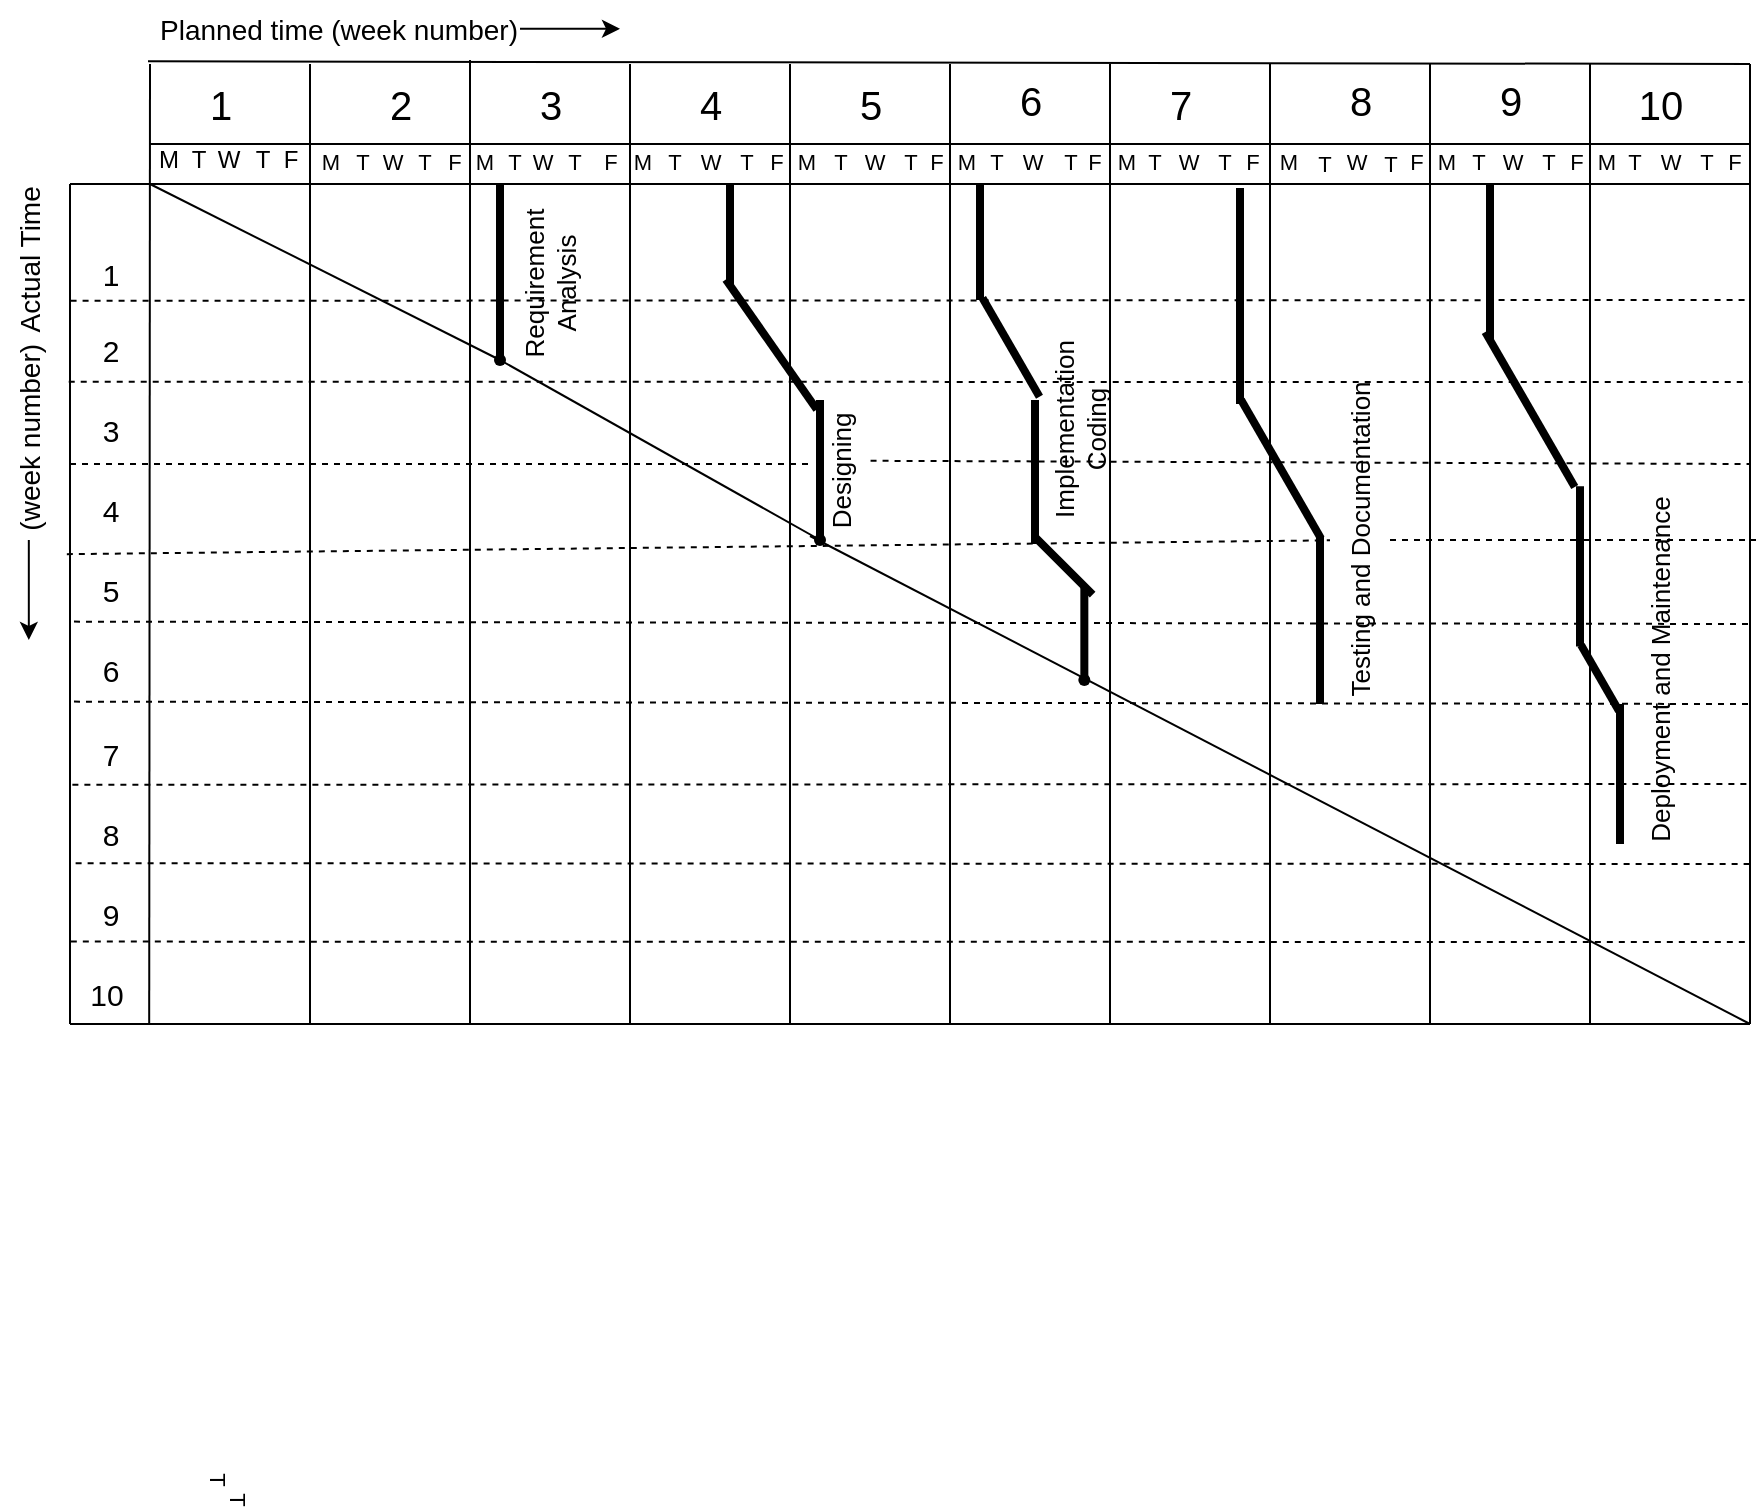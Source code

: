 <mxfile version="22.0.4" type="device">
  <diagram name="Page-1" id="EUY-lggJAvRB08sBd_qi">
    <mxGraphModel dx="1047" dy="540" grid="1" gridSize="10" guides="1" tooltips="1" connect="1" arrows="1" fold="1" page="1" pageScale="1" pageWidth="850" pageHeight="1100" math="0" shadow="0">
      <root>
        <mxCell id="0" />
        <mxCell id="1" parent="0" />
        <mxCell id="CiyafRM-gf9ek4KLn9La-1" value="" style="endArrow=none;html=1;rounded=0;exitX=0.025;exitY=1.022;exitDx=0;exitDy=0;exitPerimeter=0;" parent="1" edge="1" source="CiyafRM-gf9ek4KLn9La-143">
          <mxGeometry width="50" height="50" relative="1" as="geometry">
            <mxPoint x="160" y="80" as="sourcePoint" />
            <mxPoint x="1040" y="80" as="targetPoint" />
          </mxGeometry>
        </mxCell>
        <mxCell id="CiyafRM-gf9ek4KLn9La-2" value="" style="endArrow=none;html=1;rounded=0;exitX=1.04;exitY=0.987;exitDx=0;exitDy=0;exitPerimeter=0;" parent="1" edge="1" source="bnBJ0OR8efubqq6eYce0-23">
          <mxGeometry width="50" height="50" relative="1" as="geometry">
            <mxPoint x="240" y="520" as="sourcePoint" />
            <mxPoint x="240" y="80" as="targetPoint" />
          </mxGeometry>
        </mxCell>
        <mxCell id="CiyafRM-gf9ek4KLn9La-15" value="" style="endArrow=none;html=1;rounded=0;" parent="1" edge="1">
          <mxGeometry width="50" height="50" relative="1" as="geometry">
            <mxPoint x="320" y="560" as="sourcePoint" />
            <mxPoint x="320" y="80" as="targetPoint" />
          </mxGeometry>
        </mxCell>
        <mxCell id="CiyafRM-gf9ek4KLn9La-87" value="M" style="edgeLabel;html=1;align=center;verticalAlign=middle;resizable=0;points=[];" parent="CiyafRM-gf9ek4KLn9La-15" vertex="1" connectable="0">
          <mxGeometry x="0.77" y="-11" relative="1" as="geometry">
            <mxPoint x="-1" y="-6" as="offset" />
          </mxGeometry>
        </mxCell>
        <mxCell id="CiyafRM-gf9ek4KLn9La-18" value="" style="endArrow=none;html=1;rounded=0;" parent="1" edge="1">
          <mxGeometry width="50" height="50" relative="1" as="geometry">
            <mxPoint x="400" y="560" as="sourcePoint" />
            <mxPoint x="400" y="78" as="targetPoint" />
          </mxGeometry>
        </mxCell>
        <mxCell id="CiyafRM-gf9ek4KLn9La-19" value="" style="endArrow=none;html=1;rounded=0;" parent="1" edge="1">
          <mxGeometry width="50" height="50" relative="1" as="geometry">
            <mxPoint x="480" y="560" as="sourcePoint" />
            <mxPoint x="480" y="80" as="targetPoint" />
          </mxGeometry>
        </mxCell>
        <mxCell id="CiyafRM-gf9ek4KLn9La-20" value="" style="endArrow=none;html=1;rounded=0;" parent="1" edge="1">
          <mxGeometry width="50" height="50" relative="1" as="geometry">
            <mxPoint x="560" y="560" as="sourcePoint" />
            <mxPoint x="560" y="80" as="targetPoint" />
          </mxGeometry>
        </mxCell>
        <mxCell id="CiyafRM-gf9ek4KLn9La-21" value="" style="endArrow=none;html=1;rounded=0;" parent="1" edge="1">
          <mxGeometry width="50" height="50" relative="1" as="geometry">
            <mxPoint x="640" y="560" as="sourcePoint" />
            <mxPoint x="640" y="80" as="targetPoint" />
          </mxGeometry>
        </mxCell>
        <mxCell id="CiyafRM-gf9ek4KLn9La-23" value="" style="endArrow=none;html=1;rounded=0;" parent="1" edge="1">
          <mxGeometry width="50" height="50" relative="1" as="geometry">
            <mxPoint x="800" y="560" as="sourcePoint" />
            <mxPoint x="800" y="80" as="targetPoint" />
          </mxGeometry>
        </mxCell>
        <mxCell id="CiyafRM-gf9ek4KLn9La-24" value="" style="endArrow=none;html=1;rounded=0;" parent="1" edge="1">
          <mxGeometry width="50" height="50" relative="1" as="geometry">
            <mxPoint x="880" y="560" as="sourcePoint" />
            <mxPoint x="880" y="80" as="targetPoint" />
          </mxGeometry>
        </mxCell>
        <mxCell id="CiyafRM-gf9ek4KLn9La-25" value="&lt;font style=&quot;font-size: 20px;&quot;&gt;1&lt;/font&gt;" style="text;html=1;align=center;verticalAlign=middle;resizable=0;points=[];autosize=1;strokeColor=none;fillColor=none;" parent="1" vertex="1">
          <mxGeometry x="260" y="80" width="30" height="40" as="geometry" />
        </mxCell>
        <mxCell id="CiyafRM-gf9ek4KLn9La-26" value="&lt;font style=&quot;font-size: 20px;&quot;&gt;2&lt;/font&gt;" style="text;html=1;align=center;verticalAlign=middle;resizable=0;points=[];autosize=1;strokeColor=none;fillColor=none;" parent="1" vertex="1">
          <mxGeometry x="350" y="80" width="30" height="40" as="geometry" />
        </mxCell>
        <mxCell id="CiyafRM-gf9ek4KLn9La-27" value="&lt;font style=&quot;font-size: 20px;&quot;&gt;3&lt;/font&gt;" style="text;html=1;align=center;verticalAlign=middle;resizable=0;points=[];autosize=1;strokeColor=none;fillColor=none;" parent="1" vertex="1">
          <mxGeometry x="425" y="80" width="30" height="40" as="geometry" />
        </mxCell>
        <mxCell id="CiyafRM-gf9ek4KLn9La-28" value="&lt;font style=&quot;font-size: 20px;&quot;&gt;4&lt;/font&gt;" style="text;html=1;align=center;verticalAlign=middle;resizable=0;points=[];autosize=1;strokeColor=none;fillColor=none;" parent="1" vertex="1">
          <mxGeometry x="505" y="80" width="30" height="40" as="geometry" />
        </mxCell>
        <mxCell id="CiyafRM-gf9ek4KLn9La-31" value="&lt;font style=&quot;font-size: 20px;&quot;&gt;5&lt;/font&gt;" style="text;html=1;align=center;verticalAlign=middle;resizable=0;points=[];autosize=1;strokeColor=none;fillColor=none;" parent="1" vertex="1">
          <mxGeometry x="585" y="80" width="30" height="40" as="geometry" />
        </mxCell>
        <mxCell id="CiyafRM-gf9ek4KLn9La-32" value="&lt;font style=&quot;font-size: 20px;&quot;&gt;6&lt;/font&gt;" style="text;html=1;align=center;verticalAlign=middle;resizable=0;points=[];autosize=1;strokeColor=none;fillColor=none;" parent="1" vertex="1">
          <mxGeometry x="665" y="78" width="30" height="40" as="geometry" />
        </mxCell>
        <mxCell id="CiyafRM-gf9ek4KLn9La-34" value="&lt;font style=&quot;font-size: 20px;&quot;&gt;7&lt;/font&gt;" style="text;html=1;align=center;verticalAlign=middle;resizable=0;points=[];autosize=1;strokeColor=none;fillColor=none;" parent="1" vertex="1">
          <mxGeometry x="740" y="80" width="30" height="40" as="geometry" />
        </mxCell>
        <mxCell id="CiyafRM-gf9ek4KLn9La-35" value="&lt;font style=&quot;font-size: 20px;&quot;&gt;8&lt;/font&gt;" style="text;html=1;align=center;verticalAlign=middle;resizable=0;points=[];autosize=1;strokeColor=none;fillColor=none;" parent="1" vertex="1">
          <mxGeometry x="830" y="78" width="30" height="40" as="geometry" />
        </mxCell>
        <mxCell id="CiyafRM-gf9ek4KLn9La-36" value="" style="endArrow=none;html=1;rounded=0;" parent="1" edge="1">
          <mxGeometry width="50" height="50" relative="1" as="geometry">
            <mxPoint x="960" y="560" as="sourcePoint" />
            <mxPoint x="960" y="80" as="targetPoint" />
          </mxGeometry>
        </mxCell>
        <mxCell id="CiyafRM-gf9ek4KLn9La-37" value="" style="endArrow=none;html=1;rounded=0;" parent="1" edge="1">
          <mxGeometry width="50" height="50" relative="1" as="geometry">
            <mxPoint x="1040" y="560" as="sourcePoint" />
            <mxPoint x="1040" y="80" as="targetPoint" />
          </mxGeometry>
        </mxCell>
        <mxCell id="CiyafRM-gf9ek4KLn9La-38" value="&lt;font style=&quot;font-size: 20px;&quot;&gt;9&lt;/font&gt;" style="text;html=1;align=center;verticalAlign=middle;resizable=0;points=[];autosize=1;strokeColor=none;fillColor=none;" parent="1" vertex="1">
          <mxGeometry x="905" y="78" width="30" height="40" as="geometry" />
        </mxCell>
        <mxCell id="CiyafRM-gf9ek4KLn9La-39" value="&lt;font style=&quot;font-size: 20px;&quot;&gt;10&lt;/font&gt;" style="text;html=1;align=center;verticalAlign=middle;resizable=0;points=[];autosize=1;strokeColor=none;fillColor=none;" parent="1" vertex="1">
          <mxGeometry x="970" y="80" width="50" height="40" as="geometry" />
        </mxCell>
        <mxCell id="CiyafRM-gf9ek4KLn9La-89" value="T" style="edgeLabel;html=1;align=center;verticalAlign=middle;resizable=0;points=[];" parent="1" vertex="1" connectable="0">
          <mxGeometry x="264" y="139" as="geometry">
            <mxPoint x="82" y="-10" as="offset" />
          </mxGeometry>
        </mxCell>
        <mxCell id="CiyafRM-gf9ek4KLn9La-91" value="W" style="edgeLabel;html=1;align=center;verticalAlign=middle;resizable=0;points=[];" parent="1" vertex="1" connectable="0">
          <mxGeometry x="273" y="125" as="geometry">
            <mxPoint x="88" y="4" as="offset" />
          </mxGeometry>
        </mxCell>
        <mxCell id="CiyafRM-gf9ek4KLn9La-92" value="T" style="edgeLabel;html=1;align=center;verticalAlign=middle;resizable=0;points=[];" parent="1" vertex="1" connectable="0">
          <mxGeometry x="300" y="136" as="geometry">
            <mxPoint x="77" y="-7" as="offset" />
          </mxGeometry>
        </mxCell>
        <mxCell id="CiyafRM-gf9ek4KLn9La-93" value="F" style="edgeLabel;html=1;align=center;verticalAlign=middle;resizable=0;points=[];" parent="1" vertex="1" connectable="0">
          <mxGeometry x="321" y="141" as="geometry">
            <mxPoint x="71" y="-12" as="offset" />
          </mxGeometry>
        </mxCell>
        <mxCell id="CiyafRM-gf9ek4KLn9La-94" value="M" style="edgeLabel;html=1;align=center;verticalAlign=middle;resizable=0;points=[];" parent="1" vertex="1" connectable="0">
          <mxGeometry x="326" y="128" as="geometry">
            <mxPoint x="81" y="1" as="offset" />
          </mxGeometry>
        </mxCell>
        <mxCell id="CiyafRM-gf9ek4KLn9La-95" value="T" style="edgeLabel;html=1;align=center;verticalAlign=middle;resizable=0;points=[];" parent="1" vertex="1" connectable="0">
          <mxGeometry x="340" y="139" as="geometry">
            <mxPoint x="82" y="-10" as="offset" />
          </mxGeometry>
        </mxCell>
        <mxCell id="CiyafRM-gf9ek4KLn9La-99" value="W" style="edgeLabel;html=1;align=center;verticalAlign=middle;resizable=0;points=[];" parent="1" vertex="1" connectable="0">
          <mxGeometry x="278" y="125" as="geometry">
            <mxPoint x="158" y="4" as="offset" />
          </mxGeometry>
        </mxCell>
        <mxCell id="CiyafRM-gf9ek4KLn9La-100" value="T" style="edgeLabel;html=1;align=center;verticalAlign=middle;resizable=0;points=[];" parent="1" vertex="1" connectable="0">
          <mxGeometry x="305" y="138" as="geometry">
            <mxPoint x="147" y="-9" as="offset" />
          </mxGeometry>
        </mxCell>
        <mxCell id="CiyafRM-gf9ek4KLn9La-101" value="F" style="edgeLabel;html=1;align=center;verticalAlign=middle;resizable=0;points=[];" parent="1" vertex="1" connectable="0">
          <mxGeometry x="469.999" y="128.44" as="geometry" />
        </mxCell>
        <mxCell id="CiyafRM-gf9ek4KLn9La-102" value="M" style="edgeLabel;html=1;align=center;verticalAlign=middle;resizable=0;points=[];" parent="1" vertex="1" connectable="0">
          <mxGeometry x="239" y="129" as="geometry">
            <mxPoint x="247" as="offset" />
          </mxGeometry>
        </mxCell>
        <mxCell id="CiyafRM-gf9ek4KLn9La-103" value="T" style="edgeLabel;html=1;align=center;verticalAlign=middle;resizable=0;points=[];" parent="1" vertex="1" connectable="0">
          <mxGeometry x="270" y="128" as="geometry">
            <mxPoint x="232" y="1" as="offset" />
          </mxGeometry>
        </mxCell>
        <mxCell id="CiyafRM-gf9ek4KLn9La-104" value="W" style="edgeLabel;html=1;align=center;verticalAlign=middle;resizable=0;points=[];" parent="1" vertex="1" connectable="0">
          <mxGeometry x="283" y="137" as="geometry">
            <mxPoint x="237" y="-8" as="offset" />
          </mxGeometry>
        </mxCell>
        <mxCell id="CiyafRM-gf9ek4KLn9La-105" value="T" style="edgeLabel;html=1;align=center;verticalAlign=middle;resizable=0;points=[];" parent="1" vertex="1" connectable="0">
          <mxGeometry x="307" y="133" as="geometry">
            <mxPoint x="231" y="-4" as="offset" />
          </mxGeometry>
        </mxCell>
        <mxCell id="CiyafRM-gf9ek4KLn9La-107" value="F" style="edgeLabel;html=1;align=center;verticalAlign=middle;resizable=0;points=[];" parent="1" vertex="1" connectable="0">
          <mxGeometry x="323" y="137" as="geometry">
            <mxPoint x="230" y="-8" as="offset" />
          </mxGeometry>
        </mxCell>
        <mxCell id="CiyafRM-gf9ek4KLn9La-108" value="M" style="edgeLabel;html=1;align=center;verticalAlign=middle;resizable=0;points=[];" parent="1" vertex="1" connectable="0">
          <mxGeometry x="252" y="138" as="geometry">
            <mxPoint x="316" y="-9" as="offset" />
          </mxGeometry>
        </mxCell>
        <mxCell id="CiyafRM-gf9ek4KLn9La-109" value="T" style="edgeLabel;html=1;align=center;verticalAlign=middle;resizable=0;points=[];" parent="1" vertex="1" connectable="0">
          <mxGeometry x="260" y="138" as="geometry">
            <mxPoint x="325" y="-9" as="offset" />
          </mxGeometry>
        </mxCell>
        <mxCell id="CiyafRM-gf9ek4KLn9La-112" value="W" style="edgeLabel;html=1;align=center;verticalAlign=middle;resizable=0;points=[];" parent="1" vertex="1" connectable="0">
          <mxGeometry x="277" y="127" as="geometry">
            <mxPoint x="325" y="2" as="offset" />
          </mxGeometry>
        </mxCell>
        <mxCell id="CiyafRM-gf9ek4KLn9La-113" value="T" style="edgeLabel;html=1;align=center;verticalAlign=middle;resizable=0;points=[];" parent="1" vertex="1" connectable="0">
          <mxGeometry x="300" y="137" as="geometry">
            <mxPoint x="320" y="-8" as="offset" />
          </mxGeometry>
        </mxCell>
        <mxCell id="CiyafRM-gf9ek4KLn9La-114" value="F" style="edgeLabel;html=1;align=center;verticalAlign=middle;resizable=0;points=[];" parent="1" vertex="1" connectable="0">
          <mxGeometry x="322" y="139.0" as="geometry">
            <mxPoint x="311" y="-10" as="offset" />
          </mxGeometry>
        </mxCell>
        <mxCell id="CiyafRM-gf9ek4KLn9La-116" value="M" style="edgeLabel;html=1;align=center;verticalAlign=middle;resizable=0;points=[];" parent="1" vertex="1" connectable="0">
          <mxGeometry x="242" y="141" as="geometry">
            <mxPoint x="406" y="-12" as="offset" />
          </mxGeometry>
        </mxCell>
        <mxCell id="CiyafRM-gf9ek4KLn9La-117" value="T" style="edgeLabel;html=1;align=center;verticalAlign=middle;resizable=0;points=[];" parent="1" vertex="1" connectable="0">
          <mxGeometry x="268" y="136" as="geometry">
            <mxPoint x="395" y="-7" as="offset" />
          </mxGeometry>
        </mxCell>
        <mxCell id="CiyafRM-gf9ek4KLn9La-118" value="W" style="edgeLabel;html=1;align=center;verticalAlign=middle;resizable=0;points=[];" parent="1" vertex="1" connectable="0">
          <mxGeometry x="284" y="127" as="geometry">
            <mxPoint x="397" y="2" as="offset" />
          </mxGeometry>
        </mxCell>
        <mxCell id="CiyafRM-gf9ek4KLn9La-119" value="T" style="edgeLabel;html=1;align=center;verticalAlign=middle;resizable=0;points=[];" parent="1" vertex="1" connectable="0">
          <mxGeometry x="299" y="138" as="geometry">
            <mxPoint x="401" y="-9" as="offset" />
          </mxGeometry>
        </mxCell>
        <mxCell id="CiyafRM-gf9ek4KLn9La-120" value="F" style="edgeLabel;html=1;align=center;verticalAlign=middle;resizable=0;points=[];" parent="1" vertex="1" connectable="0">
          <mxGeometry x="313" y="141" as="geometry">
            <mxPoint x="399" y="-12" as="offset" />
          </mxGeometry>
        </mxCell>
        <mxCell id="CiyafRM-gf9ek4KLn9La-121" value="M" style="edgeLabel;html=1;align=center;verticalAlign=middle;resizable=0;points=[];" parent="1" vertex="1" connectable="0">
          <mxGeometry x="262" y="138" as="geometry">
            <mxPoint x="466" y="-9" as="offset" />
          </mxGeometry>
        </mxCell>
        <mxCell id="CiyafRM-gf9ek4KLn9La-122" value="T" style="edgeLabel;html=1;align=center;verticalAlign=middle;resizable=0;points=[];" parent="1" vertex="1" connectable="0">
          <mxGeometry x="269" y="138.664" as="geometry">
            <mxPoint x="473" y="-10" as="offset" />
          </mxGeometry>
        </mxCell>
        <mxCell id="CiyafRM-gf9ek4KLn9La-123" value="W" style="edgeLabel;html=1;align=center;verticalAlign=middle;resizable=0;points=[];" parent="1" vertex="1" connectable="0">
          <mxGeometry x="280" y="136" as="geometry">
            <mxPoint x="479" y="-7" as="offset" />
          </mxGeometry>
        </mxCell>
        <mxCell id="CiyafRM-gf9ek4KLn9La-124" value="T" style="edgeLabel;html=1;align=center;verticalAlign=middle;resizable=0;points=[];" parent="1" vertex="1" connectable="0">
          <mxGeometry x="297" y="134" as="geometry">
            <mxPoint x="480" y="-5" as="offset" />
          </mxGeometry>
        </mxCell>
        <mxCell id="CiyafRM-gf9ek4KLn9La-125" value="F" style="edgeLabel;html=1;align=center;verticalAlign=middle;resizable=0;points=[];" parent="1" vertex="1" connectable="0">
          <mxGeometry x="320" y="138" as="geometry">
            <mxPoint x="471" y="-9" as="offset" />
          </mxGeometry>
        </mxCell>
        <mxCell id="CiyafRM-gf9ek4KLn9La-126" value="M" style="edgeLabel;html=1;align=center;verticalAlign=middle;resizable=0;points=[];" parent="1" vertex="1" connectable="0">
          <mxGeometry x="254" y="136" as="geometry">
            <mxPoint x="555" y="-7" as="offset" />
          </mxGeometry>
        </mxCell>
        <mxCell id="CiyafRM-gf9ek4KLn9La-127" value="T" style="edgeLabel;html=1;align=center;verticalAlign=middle;resizable=0;points=[];" parent="1" vertex="1" connectable="0">
          <mxGeometry x="263" y="138.664" as="geometry">
            <mxPoint x="564" y="-9" as="offset" />
          </mxGeometry>
        </mxCell>
        <mxCell id="CiyafRM-gf9ek4KLn9La-128" value="W" style="edgeLabel;html=1;align=center;verticalAlign=middle;resizable=0;points=[];" parent="1" vertex="1" connectable="0">
          <mxGeometry x="286" y="136" as="geometry">
            <mxPoint x="557" y="-7" as="offset" />
          </mxGeometry>
        </mxCell>
        <mxCell id="CiyafRM-gf9ek4KLn9La-129" value="T" style="edgeLabel;html=1;align=center;verticalAlign=middle;resizable=0;points=[];" parent="1" vertex="1" connectable="0">
          <mxGeometry x="300" y="138.444" as="geometry">
            <mxPoint x="560" y="-9" as="offset" />
          </mxGeometry>
        </mxCell>
        <mxCell id="CiyafRM-gf9ek4KLn9La-130" value="F" style="edgeLabel;html=1;align=center;verticalAlign=middle;resizable=0;points=[];" parent="1" vertex="1" connectable="0">
          <mxGeometry x="321" y="137" as="geometry">
            <mxPoint x="552" y="-8" as="offset" />
          </mxGeometry>
        </mxCell>
        <mxCell id="CiyafRM-gf9ek4KLn9La-131" value="M" style="edgeLabel;html=1;align=center;verticalAlign=middle;resizable=0;points=[];" parent="1" vertex="1" connectable="0">
          <mxGeometry x="255" y="139" as="geometry">
            <mxPoint x="633" y="-10" as="offset" />
          </mxGeometry>
        </mxCell>
        <mxCell id="CiyafRM-gf9ek4KLn9La-132" value="T" style="edgeLabel;html=1;align=center;verticalAlign=middle;resizable=0;points=[];rotation=90;" parent="1" vertex="1" connectable="0">
          <mxGeometry x="260" y="143" as="geometry">
            <mxPoint x="644" y="-14" as="offset" />
          </mxGeometry>
        </mxCell>
        <mxCell id="CiyafRM-gf9ek4KLn9La-133" value="T" style="edgeLabel;html=1;align=center;verticalAlign=middle;resizable=0;points=[];rotation=90;" parent="1" vertex="1" connectable="0">
          <mxGeometry x="270" y="153" as="geometry">
            <mxPoint x="644" y="-14" as="offset" />
          </mxGeometry>
        </mxCell>
        <mxCell id="CiyafRM-gf9ek4KLn9La-134" value="W" style="edgeLabel;html=1;align=center;verticalAlign=middle;resizable=0;points=[];" parent="1" vertex="1" connectable="0">
          <mxGeometry x="284" y="135" as="geometry">
            <mxPoint x="637" y="-6" as="offset" />
          </mxGeometry>
        </mxCell>
        <mxCell id="CiyafRM-gf9ek4KLn9La-135" value="T" style="edgeLabel;html=1;align=center;verticalAlign=middle;resizable=0;points=[];" parent="1" vertex="1" connectable="0">
          <mxGeometry x="269" y="138.664" as="geometry">
            <mxPoint x="635" y="-10" as="offset" />
          </mxGeometry>
        </mxCell>
        <mxCell id="CiyafRM-gf9ek4KLn9La-136" value="T" style="edgeLabel;html=1;align=center;verticalAlign=middle;resizable=0;points=[];" parent="1" vertex="1" connectable="0">
          <mxGeometry x="299" y="140" as="geometry">
            <mxPoint x="640" y="-11" as="offset" />
          </mxGeometry>
        </mxCell>
        <mxCell id="CiyafRM-gf9ek4KLn9La-137" value="F" style="edgeLabel;html=1;align=center;verticalAlign=middle;resizable=0;points=[];" parent="1" vertex="1" connectable="0">
          <mxGeometry x="312" y="142" as="geometry">
            <mxPoint x="641" y="-13" as="offset" />
          </mxGeometry>
        </mxCell>
        <mxCell id="CiyafRM-gf9ek4KLn9La-138" value="M" style="edgeLabel;html=1;align=center;verticalAlign=middle;resizable=0;points=[];" parent="1" vertex="1" connectable="0">
          <mxGeometry x="251" y="140" as="geometry">
            <mxPoint x="717" y="-11" as="offset" />
          </mxGeometry>
        </mxCell>
        <mxCell id="CiyafRM-gf9ek4KLn9La-139" value="T" style="edgeLabel;html=1;align=center;verticalAlign=middle;resizable=0;points=[];" parent="1" vertex="1" connectable="0">
          <mxGeometry x="265" y="136" as="geometry">
            <mxPoint x="717" y="-7" as="offset" />
          </mxGeometry>
        </mxCell>
        <mxCell id="CiyafRM-gf9ek4KLn9La-140" value="W" style="edgeLabel;html=1;align=center;verticalAlign=middle;resizable=0;points=[];" parent="1" vertex="1" connectable="0">
          <mxGeometry x="284" y="137" as="geometry">
            <mxPoint x="716" y="-8" as="offset" />
          </mxGeometry>
        </mxCell>
        <mxCell id="CiyafRM-gf9ek4KLn9La-141" value="T" style="edgeLabel;html=1;align=center;verticalAlign=middle;resizable=0;points=[];" parent="1" vertex="1" connectable="0">
          <mxGeometry x="298" y="136" as="geometry">
            <mxPoint x="720" y="-7" as="offset" />
          </mxGeometry>
        </mxCell>
        <mxCell id="CiyafRM-gf9ek4KLn9La-142" value="F" style="edgeLabel;html=1;align=center;verticalAlign=middle;resizable=0;points=[];" parent="1" vertex="1" connectable="0">
          <mxGeometry x="321" y="134" as="geometry">
            <mxPoint x="711" y="-5" as="offset" />
          </mxGeometry>
        </mxCell>
        <mxCell id="CiyafRM-gf9ek4KLn9La-143" value="&lt;font style=&quot;font-size: 14px;&quot;&gt;Planned time (week number)&lt;/font&gt;" style="text;html=1;align=center;verticalAlign=middle;resizable=0;points=[];autosize=1;strokeColor=none;fillColor=none;" parent="1" vertex="1">
          <mxGeometry x="234" y="48" width="200" height="30" as="geometry" />
        </mxCell>
        <mxCell id="765mVnRVJmWCi95svev6-1" value="F" style="text;html=1;align=center;verticalAlign=middle;resizable=0;points=[];autosize=1;strokeColor=none;fillColor=none;" parent="1" vertex="1">
          <mxGeometry x="295" y="113.44" width="30" height="30" as="geometry" />
        </mxCell>
        <mxCell id="bnBJ0OR8efubqq6eYce0-1" value="" style="endArrow=none;html=1;rounded=0;" edge="1" parent="1">
          <mxGeometry width="50" height="50" relative="1" as="geometry">
            <mxPoint x="200" y="560" as="sourcePoint" />
            <mxPoint x="200" y="140" as="targetPoint" />
          </mxGeometry>
        </mxCell>
        <mxCell id="bnBJ0OR8efubqq6eYce0-2" value="M" style="text;html=1;align=center;verticalAlign=middle;resizable=0;points=[];autosize=1;strokeColor=none;fillColor=none;" vertex="1" parent="1">
          <mxGeometry x="234" y="113.44" width="30" height="30" as="geometry" />
        </mxCell>
        <mxCell id="bnBJ0OR8efubqq6eYce0-3" value="T" style="text;html=1;align=center;verticalAlign=middle;resizable=0;points=[];autosize=1;strokeColor=none;fillColor=none;" vertex="1" parent="1">
          <mxGeometry x="249" y="113.44" width="30" height="30" as="geometry" />
        </mxCell>
        <mxCell id="bnBJ0OR8efubqq6eYce0-4" value="W" style="text;html=1;align=center;verticalAlign=middle;resizable=0;points=[];autosize=1;strokeColor=none;fillColor=none;" vertex="1" parent="1">
          <mxGeometry x="264" y="113.44" width="30" height="30" as="geometry" />
        </mxCell>
        <mxCell id="bnBJ0OR8efubqq6eYce0-5" value="T" style="text;html=1;align=center;verticalAlign=middle;resizable=0;points=[];autosize=1;strokeColor=none;fillColor=none;" vertex="1" parent="1">
          <mxGeometry x="281" y="113.44" width="30" height="30" as="geometry" />
        </mxCell>
        <mxCell id="bnBJ0OR8efubqq6eYce0-6" value="" style="endArrow=none;html=1;rounded=0;exitX=0.2;exitY=0.219;exitDx=0;exitDy=0;exitPerimeter=0;" edge="1" parent="1" source="bnBJ0OR8efubqq6eYce0-2">
          <mxGeometry width="50" height="50" relative="1" as="geometry">
            <mxPoint x="540" y="320" as="sourcePoint" />
            <mxPoint x="1040" y="120" as="targetPoint" />
          </mxGeometry>
        </mxCell>
        <mxCell id="bnBJ0OR8efubqq6eYce0-7" value="" style="endArrow=none;html=1;rounded=0;" edge="1" parent="1">
          <mxGeometry width="50" height="50" relative="1" as="geometry">
            <mxPoint x="200" y="140" as="sourcePoint" />
            <mxPoint x="1040" y="140" as="targetPoint" />
          </mxGeometry>
        </mxCell>
        <mxCell id="bnBJ0OR8efubqq6eYce0-8" value="&lt;font style=&quot;font-size: 15px;&quot;&gt;1&lt;/font&gt;" style="text;html=1;align=center;verticalAlign=middle;resizable=0;points=[];autosize=1;strokeColor=none;fillColor=none;" vertex="1" parent="1">
          <mxGeometry x="205" y="170" width="30" height="30" as="geometry" />
        </mxCell>
        <mxCell id="bnBJ0OR8efubqq6eYce0-9" value="&lt;font style=&quot;font-size: 15px;&quot;&gt;2&lt;/font&gt;" style="text;html=1;align=center;verticalAlign=middle;resizable=0;points=[];autosize=1;strokeColor=none;fillColor=none;" vertex="1" parent="1">
          <mxGeometry x="205" y="208" width="30" height="30" as="geometry" />
        </mxCell>
        <mxCell id="bnBJ0OR8efubqq6eYce0-12" value="&lt;font style=&quot;font-size: 15px;&quot;&gt;3&lt;/font&gt;" style="text;html=1;align=center;verticalAlign=middle;resizable=0;points=[];autosize=1;strokeColor=none;fillColor=none;" vertex="1" parent="1">
          <mxGeometry x="205" y="248" width="30" height="30" as="geometry" />
        </mxCell>
        <mxCell id="bnBJ0OR8efubqq6eYce0-13" value="&lt;font style=&quot;font-size: 15px;&quot;&gt;4&lt;/font&gt;" style="text;html=1;align=center;verticalAlign=middle;resizable=0;points=[];autosize=1;strokeColor=none;fillColor=none;" vertex="1" parent="1">
          <mxGeometry x="205" y="288" width="30" height="30" as="geometry" />
        </mxCell>
        <mxCell id="bnBJ0OR8efubqq6eYce0-16" value="&lt;font style=&quot;font-size: 15px;&quot;&gt;5&lt;/font&gt;" style="text;html=1;align=center;verticalAlign=middle;resizable=0;points=[];autosize=1;strokeColor=none;fillColor=none;" vertex="1" parent="1">
          <mxGeometry x="205" y="328" width="30" height="30" as="geometry" />
        </mxCell>
        <mxCell id="bnBJ0OR8efubqq6eYce0-19" value="&lt;font style=&quot;font-size: 15px;&quot;&gt;6&lt;/font&gt;" style="text;html=1;align=center;verticalAlign=middle;resizable=0;points=[];autosize=1;strokeColor=none;fillColor=none;" vertex="1" parent="1">
          <mxGeometry x="205" y="368" width="30" height="30" as="geometry" />
        </mxCell>
        <mxCell id="bnBJ0OR8efubqq6eYce0-20" value="&lt;font style=&quot;font-size: 15px;&quot;&gt;7&lt;/font&gt;" style="text;html=1;align=center;verticalAlign=middle;resizable=0;points=[];autosize=1;strokeColor=none;fillColor=none;" vertex="1" parent="1">
          <mxGeometry x="205" y="410" width="30" height="30" as="geometry" />
        </mxCell>
        <mxCell id="bnBJ0OR8efubqq6eYce0-21" value="&lt;font style=&quot;font-size: 15px;&quot;&gt;8&lt;/font&gt;" style="text;html=1;align=center;verticalAlign=middle;resizable=0;points=[];autosize=1;strokeColor=none;fillColor=none;" vertex="1" parent="1">
          <mxGeometry x="205" y="450" width="30" height="30" as="geometry" />
        </mxCell>
        <mxCell id="bnBJ0OR8efubqq6eYce0-22" value="&lt;font style=&quot;font-size: 15px;&quot;&gt;9&lt;/font&gt;" style="text;html=1;align=center;verticalAlign=middle;resizable=0;points=[];autosize=1;strokeColor=none;fillColor=none;" vertex="1" parent="1">
          <mxGeometry x="205" y="490" width="30" height="30" as="geometry" />
        </mxCell>
        <mxCell id="bnBJ0OR8efubqq6eYce0-23" value="&lt;font style=&quot;font-size: 15px;&quot;&gt;10&lt;/font&gt;" style="text;html=1;align=center;verticalAlign=middle;resizable=0;points=[];autosize=1;strokeColor=none;fillColor=none;" vertex="1" parent="1">
          <mxGeometry x="198" y="530" width="40" height="30" as="geometry" />
        </mxCell>
        <mxCell id="bnBJ0OR8efubqq6eYce0-25" value="" style="endArrow=none;html=1;rounded=0;" edge="1" parent="1">
          <mxGeometry width="50" height="50" relative="1" as="geometry">
            <mxPoint x="200" y="560" as="sourcePoint" />
            <mxPoint x="1040" y="560" as="targetPoint" />
            <Array as="points">
              <mxPoint x="350" y="560" />
            </Array>
          </mxGeometry>
        </mxCell>
        <mxCell id="bnBJ0OR8efubqq6eYce0-26" value="" style="endArrow=none;dashed=1;html=1;rounded=0;exitX=-0.157;exitY=0.947;exitDx=0;exitDy=0;exitPerimeter=0;" edge="1" parent="1" source="bnBJ0OR8efubqq6eYce0-8">
          <mxGeometry width="50" height="50" relative="1" as="geometry">
            <mxPoint x="198.0" y="208.8" as="sourcePoint" />
            <mxPoint x="1040" y="198" as="targetPoint" />
          </mxGeometry>
        </mxCell>
        <mxCell id="bnBJ0OR8efubqq6eYce0-28" value="" style="endArrow=none;dashed=1;html=1;rounded=0;exitX=0.57;exitY=0.987;exitDx=0;exitDy=0;exitPerimeter=0;" edge="1" parent="1" source="bnBJ0OR8efubqq6eYce0-74">
          <mxGeometry width="50" height="50" relative="1" as="geometry">
            <mxPoint x="200" y="280" as="sourcePoint" />
            <mxPoint x="1040" y="280" as="targetPoint" />
          </mxGeometry>
        </mxCell>
        <mxCell id="bnBJ0OR8efubqq6eYce0-29" value="" style="endArrow=none;dashed=1;html=1;rounded=0;" edge="1" parent="1" source="bnBJ0OR8efubqq6eYce0-64">
          <mxGeometry width="50" height="50" relative="1" as="geometry">
            <mxPoint x="205" y="318.4" as="sourcePoint" />
            <mxPoint x="1043" y="318" as="targetPoint" />
          </mxGeometry>
        </mxCell>
        <mxCell id="bnBJ0OR8efubqq6eYce0-30" value="" style="endArrow=none;dashed=1;html=1;rounded=0;exitX=-0.1;exitY=1.027;exitDx=0;exitDy=0;exitPerimeter=0;" edge="1" parent="1" source="bnBJ0OR8efubqq6eYce0-16">
          <mxGeometry width="50" height="50" relative="1" as="geometry">
            <mxPoint x="630" y="320" as="sourcePoint" />
            <mxPoint x="1040" y="360" as="targetPoint" />
          </mxGeometry>
        </mxCell>
        <mxCell id="bnBJ0OR8efubqq6eYce0-31" value="" style="endArrow=none;dashed=1;html=1;rounded=0;exitX=-0.1;exitY=1.027;exitDx=0;exitDy=0;exitPerimeter=0;" edge="1" parent="1" source="bnBJ0OR8efubqq6eYce0-19">
          <mxGeometry width="50" height="50" relative="1" as="geometry">
            <mxPoint x="630" y="320" as="sourcePoint" />
            <mxPoint x="1040" y="400" as="targetPoint" />
          </mxGeometry>
        </mxCell>
        <mxCell id="bnBJ0OR8efubqq6eYce0-32" value="" style="endArrow=none;dashed=1;html=1;rounded=0;exitX=-0.127;exitY=1.013;exitDx=0;exitDy=0;exitPerimeter=0;" edge="1" parent="1" source="bnBJ0OR8efubqq6eYce0-20">
          <mxGeometry width="50" height="50" relative="1" as="geometry">
            <mxPoint x="630" y="320" as="sourcePoint" />
            <mxPoint x="1040" y="440" as="targetPoint" />
          </mxGeometry>
        </mxCell>
        <mxCell id="bnBJ0OR8efubqq6eYce0-33" value="" style="endArrow=none;dashed=1;html=1;rounded=0;exitX=-0.073;exitY=0.987;exitDx=0;exitDy=0;exitPerimeter=0;" edge="1" parent="1" source="bnBJ0OR8efubqq6eYce0-21">
          <mxGeometry width="50" height="50" relative="1" as="geometry">
            <mxPoint x="630" y="320" as="sourcePoint" />
            <mxPoint x="1040" y="480" as="targetPoint" />
          </mxGeometry>
        </mxCell>
        <mxCell id="bnBJ0OR8efubqq6eYce0-34" value="" style="endArrow=none;dashed=1;html=1;rounded=0;exitX=-0.153;exitY=0.96;exitDx=0;exitDy=0;exitPerimeter=0;" edge="1" parent="1" source="bnBJ0OR8efubqq6eYce0-22">
          <mxGeometry width="50" height="50" relative="1" as="geometry">
            <mxPoint x="630" y="320" as="sourcePoint" />
            <mxPoint x="1040" y="519" as="targetPoint" />
          </mxGeometry>
        </mxCell>
        <mxCell id="bnBJ0OR8efubqq6eYce0-35" value="" style="endArrow=none;html=1;rounded=0;" edge="1" parent="1">
          <mxGeometry width="50" height="50" relative="1" as="geometry">
            <mxPoint x="570" y="316" as="sourcePoint" />
            <mxPoint x="1040" y="560" as="targetPoint" />
          </mxGeometry>
        </mxCell>
        <mxCell id="bnBJ0OR8efubqq6eYce0-36" value="" style="line;strokeWidth=4;direction=south;html=1;perimeter=backbonePerimeter;points=[];outlineConnect=0;" vertex="1" parent="1">
          <mxGeometry x="380" y="140" width="70" height="90" as="geometry" />
        </mxCell>
        <mxCell id="bnBJ0OR8efubqq6eYce0-37" value="" style="endArrow=classic;html=1;rounded=0;" edge="1" parent="1">
          <mxGeometry width="50" height="50" relative="1" as="geometry">
            <mxPoint x="425" y="62.41" as="sourcePoint" />
            <mxPoint x="475" y="62.41" as="targetPoint" />
          </mxGeometry>
        </mxCell>
        <mxCell id="bnBJ0OR8efubqq6eYce0-38" value="&lt;font style=&quot;font-size: 14px;&quot;&gt;Actual Time&lt;/font&gt;" style="text;html=1;align=center;verticalAlign=middle;resizable=0;points=[];autosize=1;strokeColor=none;fillColor=none;rotation=-90;" vertex="1" parent="1">
          <mxGeometry x="130" y="163.2" width="100" height="30" as="geometry" />
        </mxCell>
        <mxCell id="bnBJ0OR8efubqq6eYce0-39" value="&lt;font style=&quot;font-size: 14px;&quot;&gt;(week number)&amp;nbsp;&lt;/font&gt;" style="text;html=1;align=center;verticalAlign=middle;resizable=0;points=[];autosize=1;strokeColor=none;fillColor=none;rotation=-90;" vertex="1" parent="1">
          <mxGeometry x="120" y="250.2" width="120" height="30" as="geometry" />
        </mxCell>
        <mxCell id="bnBJ0OR8efubqq6eYce0-40" value="" style="endArrow=classic;html=1;rounded=0;" edge="1" parent="1">
          <mxGeometry width="50" height="50" relative="1" as="geometry">
            <mxPoint x="179.41" y="318" as="sourcePoint" />
            <mxPoint x="179.41" y="368" as="targetPoint" />
          </mxGeometry>
        </mxCell>
        <mxCell id="bnBJ0OR8efubqq6eYce0-41" value="" style="line;strokeWidth=4;direction=south;html=1;perimeter=backbonePerimeter;points=[];outlineConnect=0;" vertex="1" parent="1">
          <mxGeometry x="525" y="140" width="10" height="50" as="geometry" />
        </mxCell>
        <mxCell id="bnBJ0OR8efubqq6eYce0-42" value="" style="line;strokeWidth=4;direction=south;html=1;perimeter=backbonePerimeter;points=[];outlineConnect=0;rotation=-35;" vertex="1" parent="1">
          <mxGeometry x="545.67" y="180.6" width="10" height="79.28" as="geometry" />
        </mxCell>
        <mxCell id="bnBJ0OR8efubqq6eYce0-43" value="" style="line;strokeWidth=4;direction=south;html=1;perimeter=backbonePerimeter;points=[];outlineConnect=0;" vertex="1" parent="1">
          <mxGeometry x="570" y="248" width="10" height="68" as="geometry" />
        </mxCell>
        <mxCell id="bnBJ0OR8efubqq6eYce0-44" value="" style="line;strokeWidth=4;direction=south;html=1;perimeter=backbonePerimeter;points=[];outlineConnect=0;" vertex="1" parent="1">
          <mxGeometry x="650" y="140" width="10" height="58" as="geometry" />
        </mxCell>
        <mxCell id="bnBJ0OR8efubqq6eYce0-46" value="" style="endArrow=none;html=1;rounded=0;" edge="1" parent="1" target="bnBJ0OR8efubqq6eYce0-45">
          <mxGeometry width="50" height="50" relative="1" as="geometry">
            <mxPoint x="240" y="140" as="sourcePoint" />
            <mxPoint x="1040" y="560" as="targetPoint" />
          </mxGeometry>
        </mxCell>
        <mxCell id="bnBJ0OR8efubqq6eYce0-45" value="" style="shape=waypoint;sketch=0;fillStyle=solid;size=6;pointerEvents=1;points=[];fillColor=none;resizable=0;rotatable=0;perimeter=centerPerimeter;snapToPoint=1;fontSize=13;" vertex="1" parent="1">
          <mxGeometry x="405" y="218" width="20" height="20" as="geometry" />
        </mxCell>
        <mxCell id="bnBJ0OR8efubqq6eYce0-48" value="" style="endArrow=none;html=1;rounded=0;" edge="1" parent="1" source="bnBJ0OR8efubqq6eYce0-45" target="bnBJ0OR8efubqq6eYce0-47">
          <mxGeometry width="50" height="50" relative="1" as="geometry">
            <mxPoint x="415" y="228" as="sourcePoint" />
            <mxPoint x="1040" y="560" as="targetPoint" />
          </mxGeometry>
        </mxCell>
        <mxCell id="bnBJ0OR8efubqq6eYce0-47" value="" style="shape=waypoint;sketch=0;fillStyle=solid;size=6;pointerEvents=1;points=[];fillColor=none;resizable=0;rotatable=0;perimeter=centerPerimeter;snapToPoint=1;" vertex="1" parent="1">
          <mxGeometry x="565" y="308" width="20" height="20" as="geometry" />
        </mxCell>
        <mxCell id="bnBJ0OR8efubqq6eYce0-49" value="" style="line;strokeWidth=4;direction=south;html=1;perimeter=backbonePerimeter;points=[];outlineConnect=0;rotation=-30;" vertex="1" parent="1">
          <mxGeometry x="664.25" y="193.2" width="12.5" height="57" as="geometry" />
        </mxCell>
        <mxCell id="bnBJ0OR8efubqq6eYce0-50" value="" style="line;strokeWidth=4;direction=south;html=1;perimeter=backbonePerimeter;points=[];outlineConnect=0;" vertex="1" parent="1">
          <mxGeometry x="677.5" y="248" width="10" height="72" as="geometry" />
        </mxCell>
        <mxCell id="bnBJ0OR8efubqq6eYce0-51" value="" style="line;strokeWidth=4;direction=south;html=1;perimeter=backbonePerimeter;points=[];outlineConnect=0;rotation=-45;" vertex="1" parent="1">
          <mxGeometry x="692.17" y="311.17" width="10" height="40" as="geometry" />
        </mxCell>
        <mxCell id="bnBJ0OR8efubqq6eYce0-52" value="" style="line;strokeWidth=4;direction=south;html=1;perimeter=backbonePerimeter;points=[];outlineConnect=0;" vertex="1" parent="1">
          <mxGeometry x="702.17" y="342" width="10" height="48" as="geometry" />
        </mxCell>
        <mxCell id="bnBJ0OR8efubqq6eYce0-56" value="" style="endArrow=none;html=1;rounded=0;" edge="1" parent="1">
          <mxGeometry width="50" height="50" relative="1" as="geometry">
            <mxPoint x="720" y="560" as="sourcePoint" />
            <mxPoint x="720" y="80" as="targetPoint" />
          </mxGeometry>
        </mxCell>
        <mxCell id="bnBJ0OR8efubqq6eYce0-57" value="" style="line;strokeWidth=4;direction=south;html=1;perimeter=backbonePerimeter;points=[];outlineConnect=0;" vertex="1" parent="1">
          <mxGeometry x="780" y="142" width="10" height="108" as="geometry" />
        </mxCell>
        <mxCell id="bnBJ0OR8efubqq6eYce0-58" value="" style="line;strokeWidth=4;direction=south;html=1;perimeter=backbonePerimeter;points=[];outlineConnect=0;rotation=-30;" vertex="1" parent="1">
          <mxGeometry x="800.5" y="242.55" width="10" height="80" as="geometry" />
        </mxCell>
        <mxCell id="bnBJ0OR8efubqq6eYce0-61" value="" style="line;strokeWidth=4;direction=south;html=1;perimeter=backbonePerimeter;points=[];outlineConnect=0;" vertex="1" parent="1">
          <mxGeometry x="820" y="316" width="10" height="84" as="geometry" />
        </mxCell>
        <mxCell id="bnBJ0OR8efubqq6eYce0-62" value="" style="line;strokeWidth=4;direction=south;html=1;perimeter=backbonePerimeter;points=[];outlineConnect=0;" vertex="1" parent="1">
          <mxGeometry x="905" y="140" width="10" height="78" as="geometry" />
        </mxCell>
        <mxCell id="bnBJ0OR8efubqq6eYce0-63" value="" style="line;strokeWidth=4;direction=south;html=1;perimeter=backbonePerimeter;points=[];outlineConnect=0;rotation=-30;" vertex="1" parent="1">
          <mxGeometry x="925" y="208.0" width="10" height="89.46" as="geometry" />
        </mxCell>
        <mxCell id="bnBJ0OR8efubqq6eYce0-65" value="" style="shape=waypoint;sketch=0;fillStyle=solid;size=6;pointerEvents=1;points=[];fillColor=none;resizable=0;rotatable=0;perimeter=centerPerimeter;snapToPoint=1;" vertex="1" parent="1">
          <mxGeometry x="697.17" y="378" width="20" height="20" as="geometry" />
        </mxCell>
        <mxCell id="bnBJ0OR8efubqq6eYce0-66" value="" style="endArrow=none;dashed=1;html=1;rounded=0;" edge="1" parent="1" source="bnBJ0OR8efubqq6eYce0-64">
          <mxGeometry width="50" height="50" relative="1" as="geometry">
            <mxPoint x="870.42" y="355.65" as="sourcePoint" />
            <mxPoint x="960" y="318.0" as="targetPoint" />
          </mxGeometry>
        </mxCell>
        <mxCell id="bnBJ0OR8efubqq6eYce0-70" value="" style="endArrow=none;dashed=1;html=1;rounded=0;exitX=-0.188;exitY=1.029;exitDx=0;exitDy=0;exitPerimeter=0;" edge="1" parent="1" source="bnBJ0OR8efubqq6eYce0-9">
          <mxGeometry width="50" height="50" relative="1" as="geometry">
            <mxPoint x="440" y="360" as="sourcePoint" />
            <mxPoint x="1040" y="239" as="targetPoint" />
          </mxGeometry>
        </mxCell>
        <mxCell id="bnBJ0OR8efubqq6eYce0-71" value="" style="line;strokeWidth=4;direction=south;html=1;perimeter=backbonePerimeter;points=[];outlineConnect=0;rotation=-30;" vertex="1" parent="1">
          <mxGeometry x="960" y="368" width="10" height="38" as="geometry" />
        </mxCell>
        <mxCell id="bnBJ0OR8efubqq6eYce0-72" value="" style="line;strokeWidth=4;direction=south;html=1;perimeter=backbonePerimeter;points=[];outlineConnect=0;" vertex="1" parent="1">
          <mxGeometry x="970" y="400" width="10" height="70" as="geometry" />
        </mxCell>
        <mxCell id="bnBJ0OR8efubqq6eYce0-73" value="&lt;font style=&quot;font-size: 13px;&quot;&gt;Requirement &lt;br&gt;Analysis&lt;/font&gt;" style="text;html=1;align=center;verticalAlign=middle;resizable=0;points=[];autosize=1;strokeColor=none;fillColor=none;rotation=-90;" vertex="1" parent="1">
          <mxGeometry x="390" y="170" width="100" height="40" as="geometry" />
        </mxCell>
        <mxCell id="bnBJ0OR8efubqq6eYce0-75" value="" style="endArrow=none;dashed=1;html=1;rounded=0;" edge="1" parent="1">
          <mxGeometry width="50" height="50" relative="1" as="geometry">
            <mxPoint x="200" y="280" as="sourcePoint" />
            <mxPoint x="570" y="280" as="targetPoint" />
          </mxGeometry>
        </mxCell>
        <mxCell id="bnBJ0OR8efubqq6eYce0-74" value="&lt;font style=&quot;font-size: 13px;&quot;&gt;Designing&lt;br&gt;&lt;/font&gt;" style="text;html=1;align=center;verticalAlign=middle;resizable=0;points=[];autosize=1;strokeColor=none;fillColor=none;rotation=-90;" vertex="1" parent="1">
          <mxGeometry x="545.67" y="269" width="80" height="30" as="geometry" />
        </mxCell>
        <mxCell id="bnBJ0OR8efubqq6eYce0-76" value="&lt;font style=&quot;font-size: 13px;&quot;&gt;Implementation&lt;br&gt;Coding&lt;/font&gt;" style="text;html=1;align=center;verticalAlign=middle;resizable=0;points=[];autosize=1;strokeColor=none;fillColor=none;rotation=-90;" vertex="1" parent="1">
          <mxGeometry x="650.0" y="243" width="110" height="40" as="geometry" />
        </mxCell>
        <mxCell id="bnBJ0OR8efubqq6eYce0-78" value="&lt;font style=&quot;font-size: 13px;&quot;&gt;Deployment and Maintenance&lt;/font&gt;" style="text;html=1;align=center;verticalAlign=middle;resizable=0;points=[];autosize=1;strokeColor=none;fillColor=none;rotation=-90;" vertex="1" parent="1">
          <mxGeometry x="895" y="368" width="200" height="30" as="geometry" />
        </mxCell>
        <mxCell id="bnBJ0OR8efubqq6eYce0-79" value="" style="endArrow=none;dashed=1;html=1;rounded=0;exitX=0.001;exitY=1.114;exitDx=0;exitDy=0;exitPerimeter=0;" edge="1" parent="1" source="bnBJ0OR8efubqq6eYce0-39" target="bnBJ0OR8efubqq6eYce0-77">
          <mxGeometry width="50" height="50" relative="1" as="geometry">
            <mxPoint x="198" y="318" as="sourcePoint" />
            <mxPoint x="953" y="318" as="targetPoint" />
          </mxGeometry>
        </mxCell>
        <mxCell id="bnBJ0OR8efubqq6eYce0-77" value="&lt;font style=&quot;font-size: 13px;&quot;&gt;Testing and Documentation&lt;/font&gt;" style="text;html=1;align=center;verticalAlign=middle;resizable=0;points=[];autosize=1;strokeColor=none;fillColor=none;rotation=-90;" vertex="1" parent="1">
          <mxGeometry x="755" y="303" width="180" height="30" as="geometry" />
        </mxCell>
        <mxCell id="bnBJ0OR8efubqq6eYce0-80" value="" style="endArrow=none;dashed=1;html=1;rounded=0;" edge="1" parent="1" source="bnBJ0OR8efubqq6eYce0-77" target="bnBJ0OR8efubqq6eYce0-64">
          <mxGeometry width="50" height="50" relative="1" as="geometry">
            <mxPoint x="860" y="318" as="sourcePoint" />
            <mxPoint x="960" y="318.0" as="targetPoint" />
          </mxGeometry>
        </mxCell>
        <mxCell id="bnBJ0OR8efubqq6eYce0-64" value="" style="line;strokeWidth=4;direction=south;html=1;perimeter=backbonePerimeter;points=[];outlineConnect=0;" vertex="1" parent="1">
          <mxGeometry x="950" y="291.09" width="10" height="80.17" as="geometry" />
        </mxCell>
      </root>
    </mxGraphModel>
  </diagram>
</mxfile>

